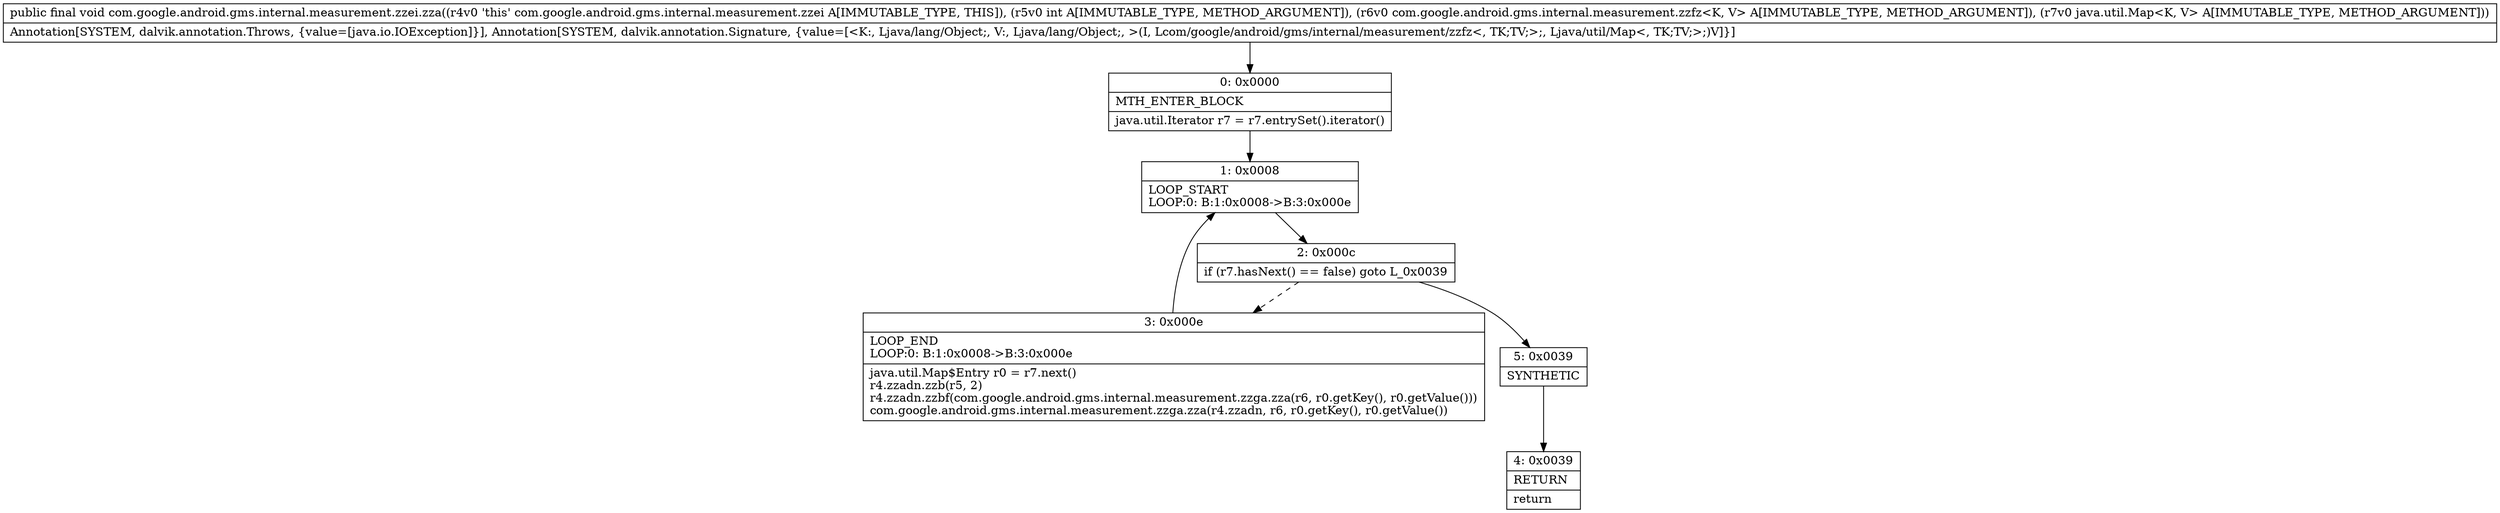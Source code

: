 digraph "CFG forcom.google.android.gms.internal.measurement.zzei.zza(ILcom\/google\/android\/gms\/internal\/measurement\/zzfz;Ljava\/util\/Map;)V" {
Node_0 [shape=record,label="{0\:\ 0x0000|MTH_ENTER_BLOCK\l|java.util.Iterator r7 = r7.entrySet().iterator()\l}"];
Node_1 [shape=record,label="{1\:\ 0x0008|LOOP_START\lLOOP:0: B:1:0x0008\-\>B:3:0x000e\l}"];
Node_2 [shape=record,label="{2\:\ 0x000c|if (r7.hasNext() == false) goto L_0x0039\l}"];
Node_3 [shape=record,label="{3\:\ 0x000e|LOOP_END\lLOOP:0: B:1:0x0008\-\>B:3:0x000e\l|java.util.Map$Entry r0 = r7.next()\lr4.zzadn.zzb(r5, 2)\lr4.zzadn.zzbf(com.google.android.gms.internal.measurement.zzga.zza(r6, r0.getKey(), r0.getValue()))\lcom.google.android.gms.internal.measurement.zzga.zza(r4.zzadn, r6, r0.getKey(), r0.getValue())\l}"];
Node_4 [shape=record,label="{4\:\ 0x0039|RETURN\l|return\l}"];
Node_5 [shape=record,label="{5\:\ 0x0039|SYNTHETIC\l}"];
MethodNode[shape=record,label="{public final void com.google.android.gms.internal.measurement.zzei.zza((r4v0 'this' com.google.android.gms.internal.measurement.zzei A[IMMUTABLE_TYPE, THIS]), (r5v0 int A[IMMUTABLE_TYPE, METHOD_ARGUMENT]), (r6v0 com.google.android.gms.internal.measurement.zzfz\<K, V\> A[IMMUTABLE_TYPE, METHOD_ARGUMENT]), (r7v0 java.util.Map\<K, V\> A[IMMUTABLE_TYPE, METHOD_ARGUMENT]))  | Annotation[SYSTEM, dalvik.annotation.Throws, \{value=[java.io.IOException]\}], Annotation[SYSTEM, dalvik.annotation.Signature, \{value=[\<K:, Ljava\/lang\/Object;, V:, Ljava\/lang\/Object;, \>(I, Lcom\/google\/android\/gms\/internal\/measurement\/zzfz\<, TK;TV;\>;, Ljava\/util\/Map\<, TK;TV;\>;)V]\}]\l}"];
MethodNode -> Node_0;
Node_0 -> Node_1;
Node_1 -> Node_2;
Node_2 -> Node_3[style=dashed];
Node_2 -> Node_5;
Node_3 -> Node_1;
Node_5 -> Node_4;
}


